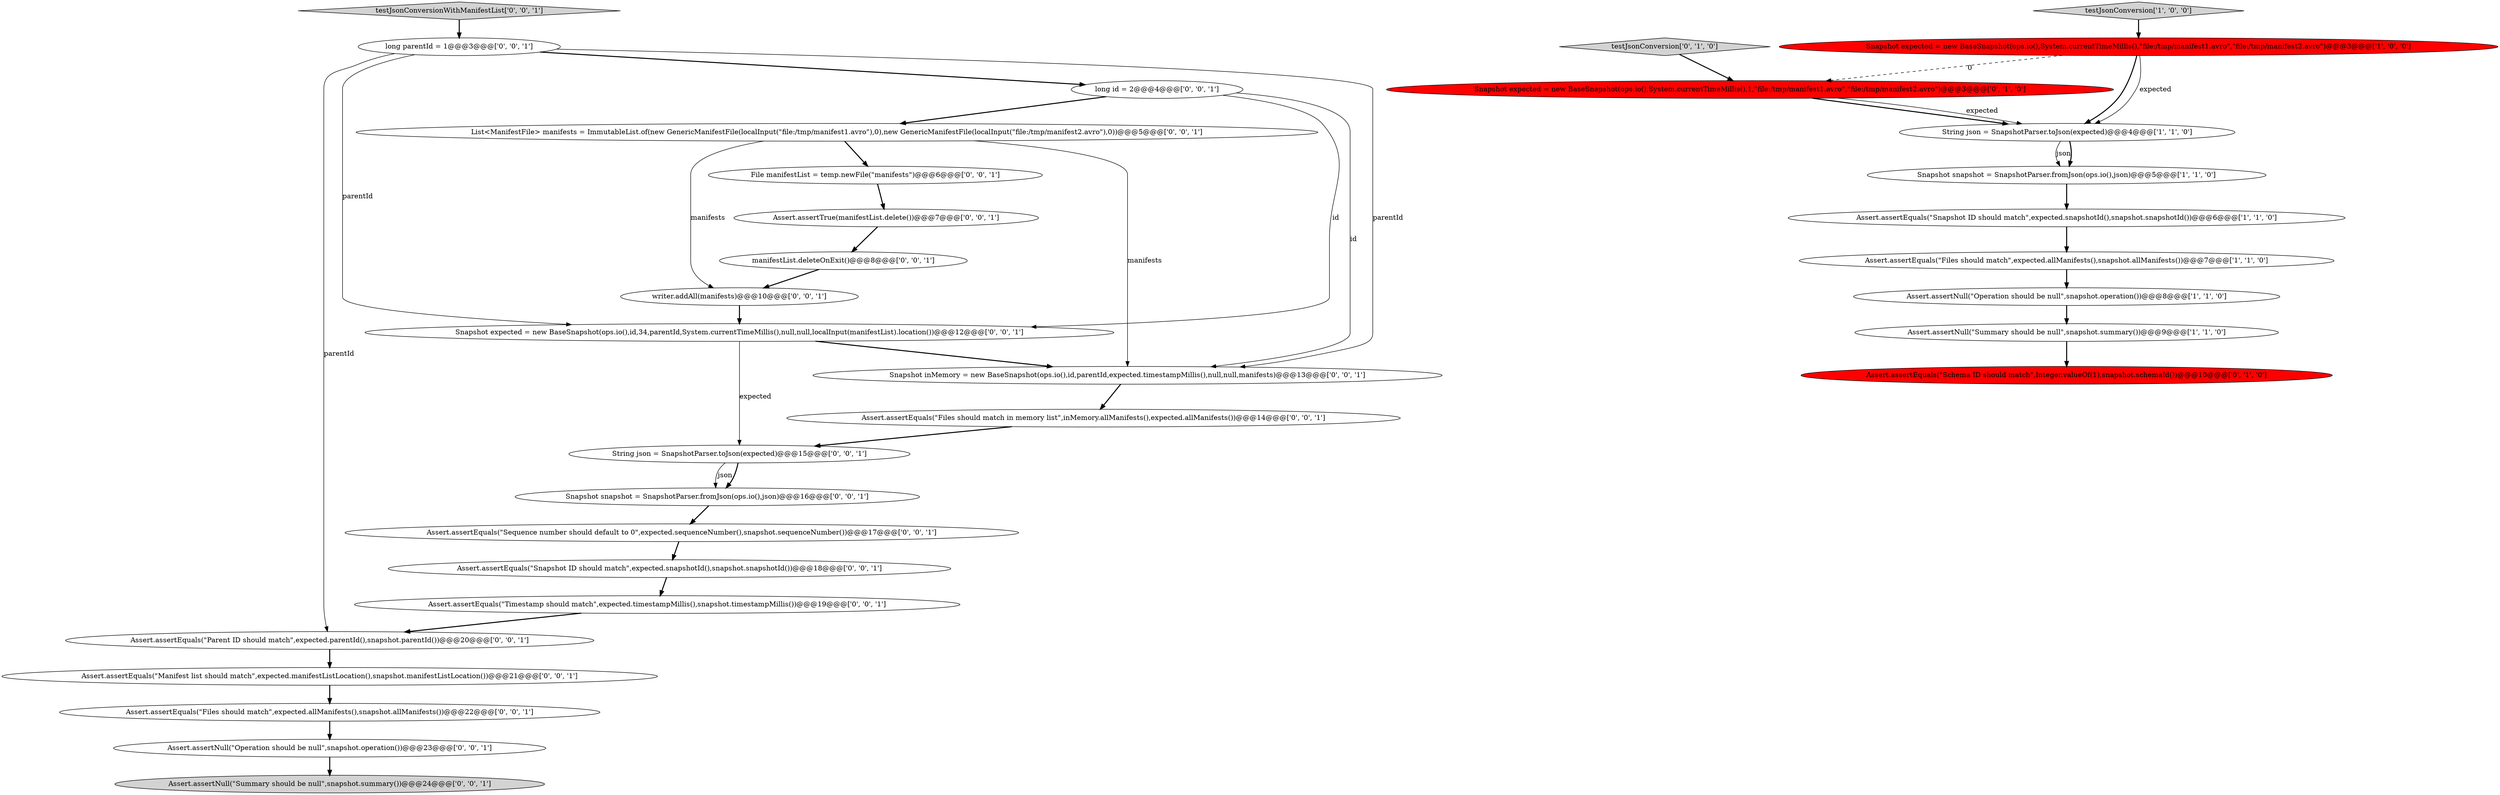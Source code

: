 digraph {
15 [style = filled, label = "Assert.assertEquals(\"Files should match in memory list\",inMemory.allManifests(),expected.allManifests())@@@14@@@['0', '0', '1']", fillcolor = white, shape = ellipse image = "AAA0AAABBB3BBB"];
1 [style = filled, label = "Snapshot expected = new BaseSnapshot(ops.io(),System.currentTimeMillis(),\"file:/tmp/manifest1.avro\",\"file:/tmp/manifest2.avro\")@@@3@@@['1', '0', '0']", fillcolor = red, shape = ellipse image = "AAA1AAABBB1BBB"];
13 [style = filled, label = "File manifestList = temp.newFile(\"manifests\")@@@6@@@['0', '0', '1']", fillcolor = white, shape = ellipse image = "AAA0AAABBB3BBB"];
12 [style = filled, label = "Assert.assertTrue(manifestList.delete())@@@7@@@['0', '0', '1']", fillcolor = white, shape = ellipse image = "AAA0AAABBB3BBB"];
27 [style = filled, label = "manifestList.deleteOnExit()@@@8@@@['0', '0', '1']", fillcolor = white, shape = ellipse image = "AAA0AAABBB3BBB"];
26 [style = filled, label = "Assert.assertNull(\"Operation should be null\",snapshot.operation())@@@23@@@['0', '0', '1']", fillcolor = white, shape = ellipse image = "AAA0AAABBB3BBB"];
4 [style = filled, label = "Assert.assertNull(\"Summary should be null\",snapshot.summary())@@@9@@@['1', '1', '0']", fillcolor = white, shape = ellipse image = "AAA0AAABBB1BBB"];
30 [style = filled, label = "Snapshot expected = new BaseSnapshot(ops.io(),id,34,parentId,System.currentTimeMillis(),null,null,localInput(manifestList).location())@@@12@@@['0', '0', '1']", fillcolor = white, shape = ellipse image = "AAA0AAABBB3BBB"];
5 [style = filled, label = "testJsonConversion['1', '0', '0']", fillcolor = lightgray, shape = diamond image = "AAA0AAABBB1BBB"];
25 [style = filled, label = "Assert.assertEquals(\"Manifest list should match\",expected.manifestListLocation(),snapshot.manifestListLocation())@@@21@@@['0', '0', '1']", fillcolor = white, shape = ellipse image = "AAA0AAABBB3BBB"];
31 [style = filled, label = "writer.addAll(manifests)@@@10@@@['0', '0', '1']", fillcolor = white, shape = ellipse image = "AAA0AAABBB3BBB"];
20 [style = filled, label = "Snapshot snapshot = SnapshotParser.fromJson(ops.io(),json)@@@16@@@['0', '0', '1']", fillcolor = white, shape = ellipse image = "AAA0AAABBB3BBB"];
21 [style = filled, label = "Assert.assertEquals(\"Parent ID should match\",expected.parentId(),snapshot.parentId())@@@20@@@['0', '0', '1']", fillcolor = white, shape = ellipse image = "AAA0AAABBB3BBB"];
24 [style = filled, label = "Snapshot inMemory = new BaseSnapshot(ops.io(),id,parentId,expected.timestampMillis(),null,null,manifests)@@@13@@@['0', '0', '1']", fillcolor = white, shape = ellipse image = "AAA0AAABBB3BBB"];
2 [style = filled, label = "Assert.assertNull(\"Operation should be null\",snapshot.operation())@@@8@@@['1', '1', '0']", fillcolor = white, shape = ellipse image = "AAA0AAABBB1BBB"];
19 [style = filled, label = "Assert.assertNull(\"Summary should be null\",snapshot.summary())@@@24@@@['0', '0', '1']", fillcolor = lightgray, shape = ellipse image = "AAA0AAABBB3BBB"];
18 [style = filled, label = "Assert.assertEquals(\"Snapshot ID should match\",expected.snapshotId(),snapshot.snapshotId())@@@18@@@['0', '0', '1']", fillcolor = white, shape = ellipse image = "AAA0AAABBB3BBB"];
16 [style = filled, label = "String json = SnapshotParser.toJson(expected)@@@15@@@['0', '0', '1']", fillcolor = white, shape = ellipse image = "AAA0AAABBB3BBB"];
3 [style = filled, label = "String json = SnapshotParser.toJson(expected)@@@4@@@['1', '1', '0']", fillcolor = white, shape = ellipse image = "AAA0AAABBB1BBB"];
7 [style = filled, label = "Assert.assertEquals(\"Snapshot ID should match\",expected.snapshotId(),snapshot.snapshotId())@@@6@@@['1', '1', '0']", fillcolor = white, shape = ellipse image = "AAA0AAABBB1BBB"];
6 [style = filled, label = "Snapshot snapshot = SnapshotParser.fromJson(ops.io(),json)@@@5@@@['1', '1', '0']", fillcolor = white, shape = ellipse image = "AAA0AAABBB1BBB"];
8 [style = filled, label = "testJsonConversion['0', '1', '0']", fillcolor = lightgray, shape = diamond image = "AAA0AAABBB2BBB"];
9 [style = filled, label = "Assert.assertEquals(\"Schema ID should match\",Integer.valueOf(1),snapshot.schemaId())@@@10@@@['0', '1', '0']", fillcolor = red, shape = ellipse image = "AAA1AAABBB2BBB"];
22 [style = filled, label = "long id = 2@@@4@@@['0', '0', '1']", fillcolor = white, shape = ellipse image = "AAA0AAABBB3BBB"];
23 [style = filled, label = "Assert.assertEquals(\"Timestamp should match\",expected.timestampMillis(),snapshot.timestampMillis())@@@19@@@['0', '0', '1']", fillcolor = white, shape = ellipse image = "AAA0AAABBB3BBB"];
0 [style = filled, label = "Assert.assertEquals(\"Files should match\",expected.allManifests(),snapshot.allManifests())@@@7@@@['1', '1', '0']", fillcolor = white, shape = ellipse image = "AAA0AAABBB1BBB"];
17 [style = filled, label = "testJsonConversionWithManifestList['0', '0', '1']", fillcolor = lightgray, shape = diamond image = "AAA0AAABBB3BBB"];
29 [style = filled, label = "List<ManifestFile> manifests = ImmutableList.of(new GenericManifestFile(localInput(\"file:/tmp/manifest1.avro\"),0),new GenericManifestFile(localInput(\"file:/tmp/manifest2.avro\"),0))@@@5@@@['0', '0', '1']", fillcolor = white, shape = ellipse image = "AAA0AAABBB3BBB"];
10 [style = filled, label = "Snapshot expected = new BaseSnapshot(ops.io(),System.currentTimeMillis(),1,\"file:/tmp/manifest1.avro\",\"file:/tmp/manifest2.avro\")@@@3@@@['0', '1', '0']", fillcolor = red, shape = ellipse image = "AAA1AAABBB2BBB"];
14 [style = filled, label = "Assert.assertEquals(\"Sequence number should default to 0\",expected.sequenceNumber(),snapshot.sequenceNumber())@@@17@@@['0', '0', '1']", fillcolor = white, shape = ellipse image = "AAA0AAABBB3BBB"];
28 [style = filled, label = "long parentId = 1@@@3@@@['0', '0', '1']", fillcolor = white, shape = ellipse image = "AAA0AAABBB3BBB"];
11 [style = filled, label = "Assert.assertEquals(\"Files should match\",expected.allManifests(),snapshot.allManifests())@@@22@@@['0', '0', '1']", fillcolor = white, shape = ellipse image = "AAA0AAABBB3BBB"];
4->9 [style = bold, label=""];
8->10 [style = bold, label=""];
30->24 [style = bold, label=""];
16->20 [style = solid, label="json"];
3->6 [style = solid, label="json"];
18->23 [style = bold, label=""];
0->2 [style = bold, label=""];
1->3 [style = bold, label=""];
22->29 [style = bold, label=""];
27->31 [style = bold, label=""];
3->6 [style = bold, label=""];
10->3 [style = bold, label=""];
7->0 [style = bold, label=""];
20->14 [style = bold, label=""];
28->30 [style = solid, label="parentId"];
1->10 [style = dashed, label="0"];
21->25 [style = bold, label=""];
26->19 [style = bold, label=""];
15->16 [style = bold, label=""];
28->21 [style = solid, label="parentId"];
2->4 [style = bold, label=""];
29->24 [style = solid, label="manifests"];
28->24 [style = solid, label="parentId"];
1->3 [style = solid, label="expected"];
22->30 [style = solid, label="id"];
5->1 [style = bold, label=""];
17->28 [style = bold, label=""];
29->31 [style = solid, label="manifests"];
22->24 [style = solid, label="id"];
30->16 [style = solid, label="expected"];
13->12 [style = bold, label=""];
23->21 [style = bold, label=""];
25->11 [style = bold, label=""];
10->3 [style = solid, label="expected"];
31->30 [style = bold, label=""];
14->18 [style = bold, label=""];
6->7 [style = bold, label=""];
16->20 [style = bold, label=""];
12->27 [style = bold, label=""];
28->22 [style = bold, label=""];
11->26 [style = bold, label=""];
24->15 [style = bold, label=""];
29->13 [style = bold, label=""];
}
